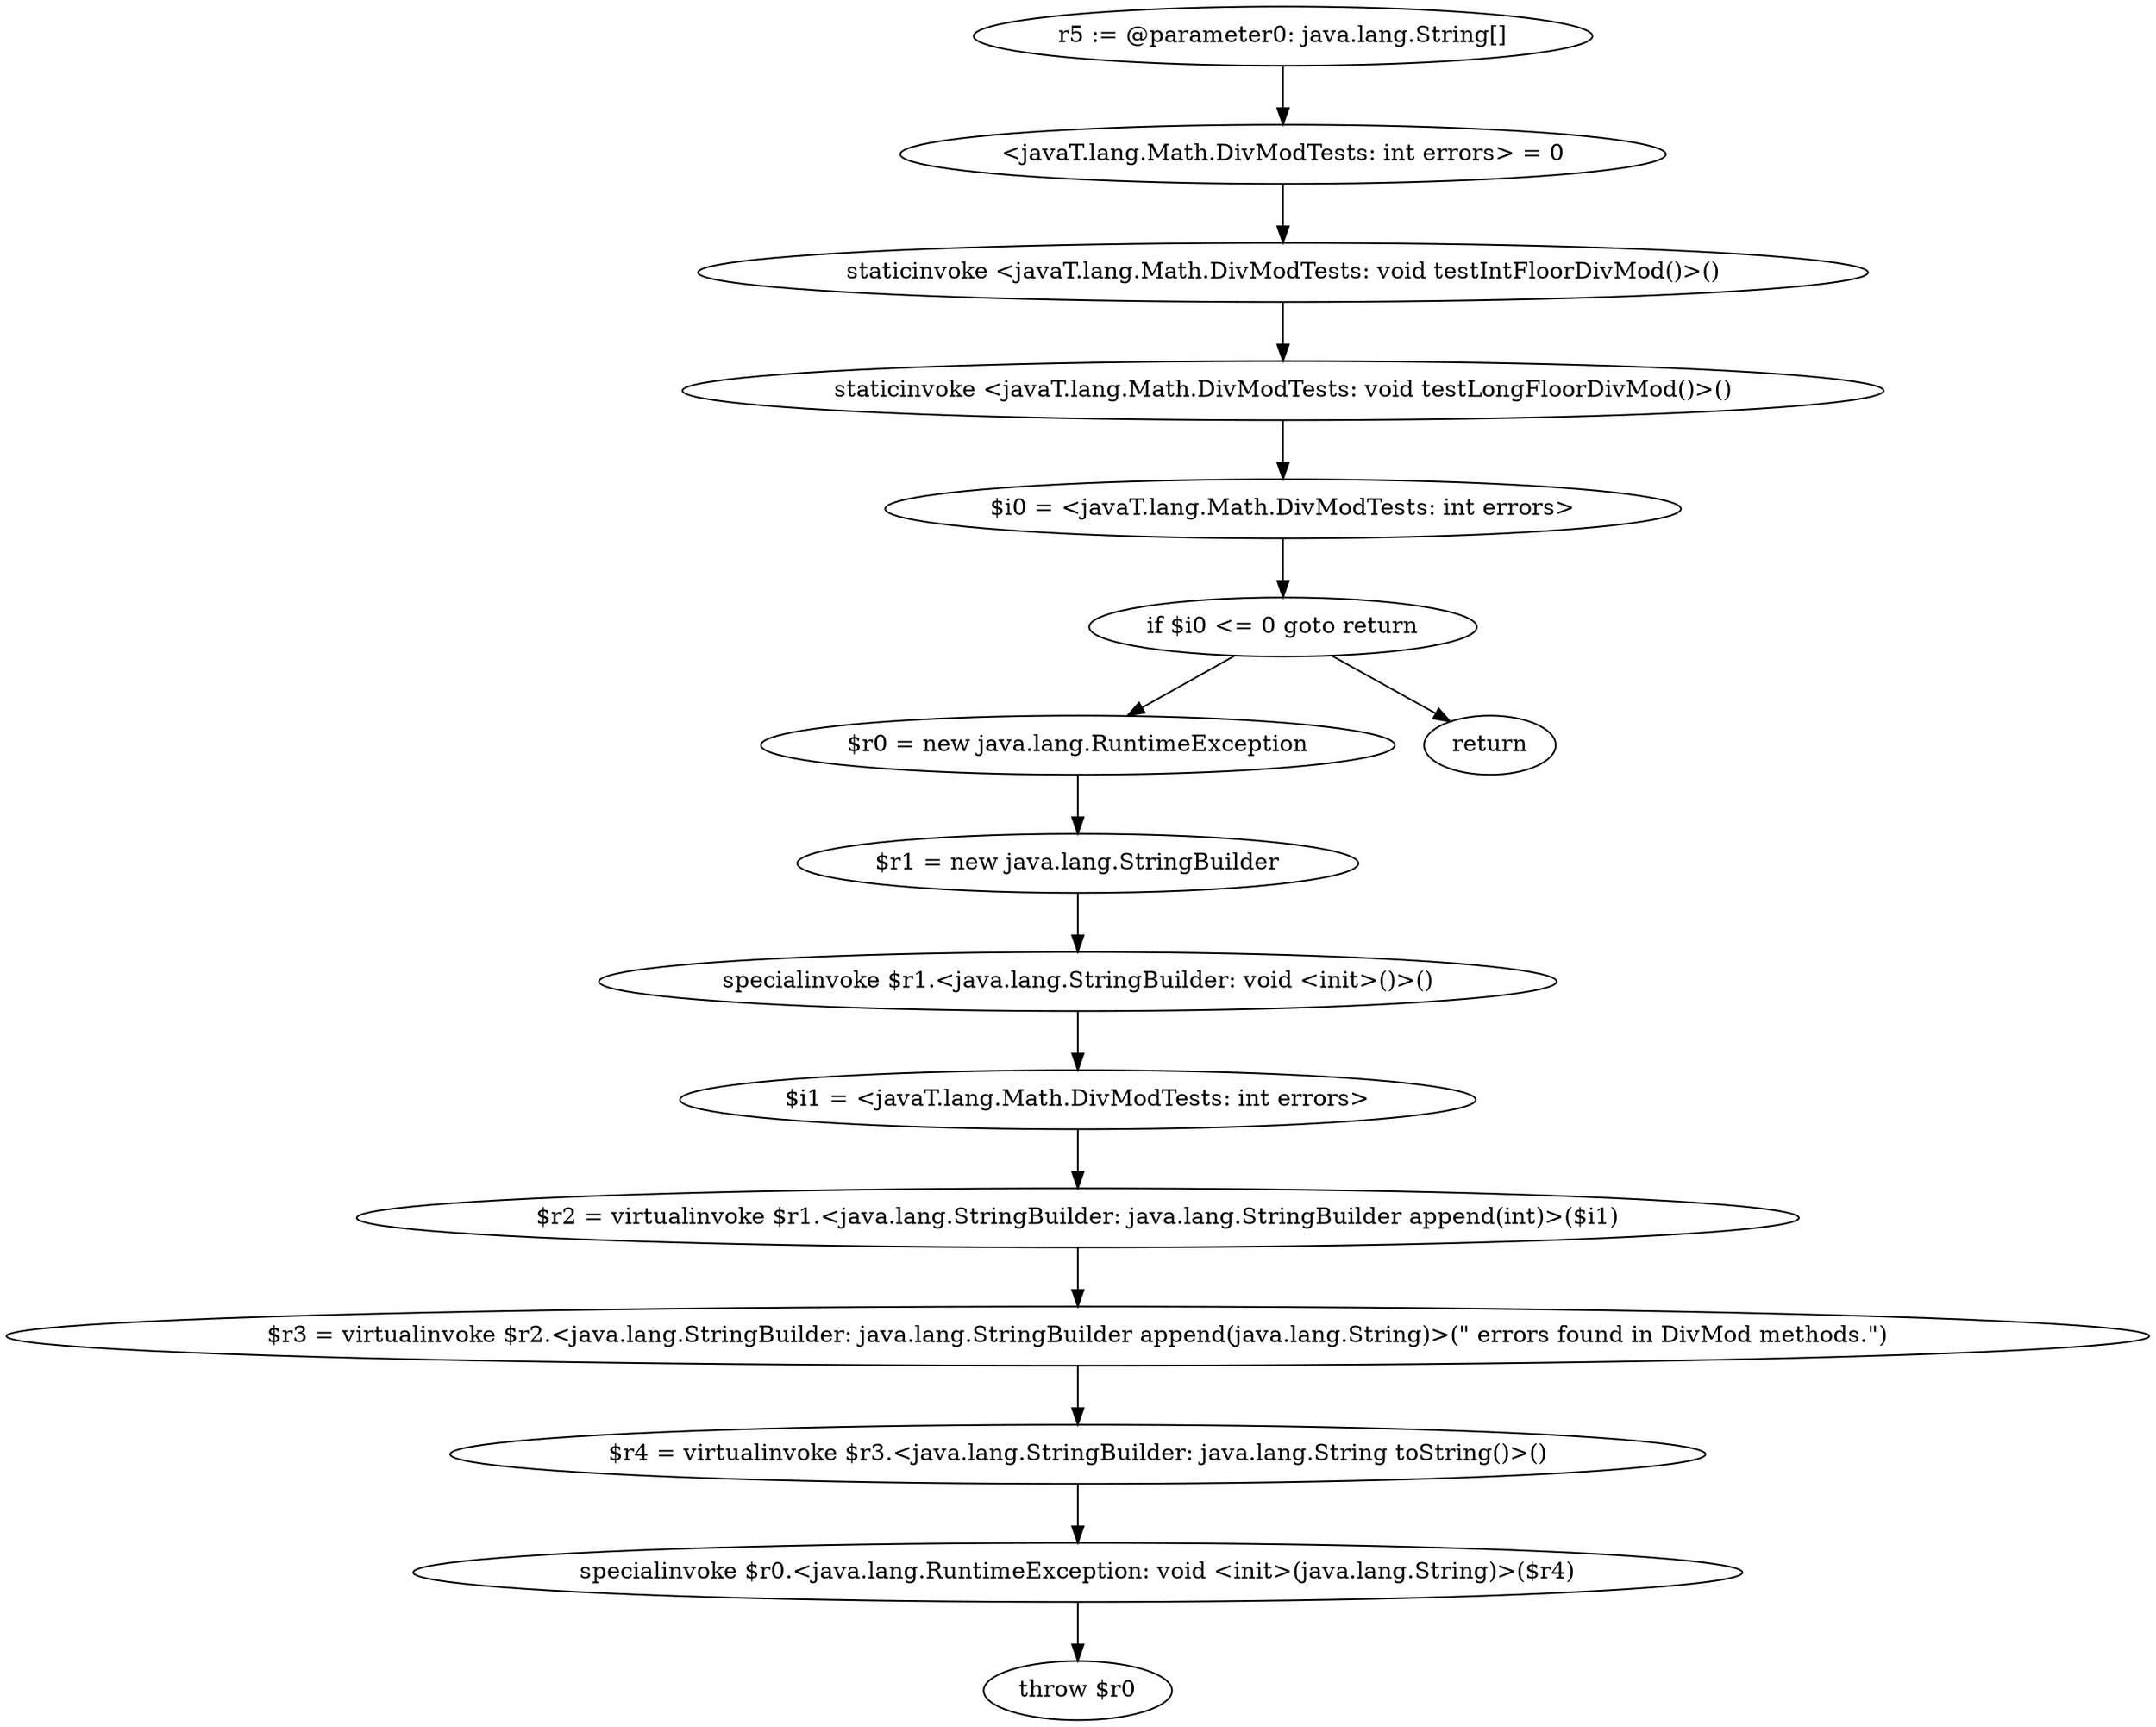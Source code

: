 digraph "unitGraph" {
    "r5 := @parameter0: java.lang.String[]"
    "<javaT.lang.Math.DivModTests: int errors> = 0"
    "staticinvoke <javaT.lang.Math.DivModTests: void testIntFloorDivMod()>()"
    "staticinvoke <javaT.lang.Math.DivModTests: void testLongFloorDivMod()>()"
    "$i0 = <javaT.lang.Math.DivModTests: int errors>"
    "if $i0 <= 0 goto return"
    "$r0 = new java.lang.RuntimeException"
    "$r1 = new java.lang.StringBuilder"
    "specialinvoke $r1.<java.lang.StringBuilder: void <init>()>()"
    "$i1 = <javaT.lang.Math.DivModTests: int errors>"
    "$r2 = virtualinvoke $r1.<java.lang.StringBuilder: java.lang.StringBuilder append(int)>($i1)"
    "$r3 = virtualinvoke $r2.<java.lang.StringBuilder: java.lang.StringBuilder append(java.lang.String)>(\" errors found in DivMod methods.\")"
    "$r4 = virtualinvoke $r3.<java.lang.StringBuilder: java.lang.String toString()>()"
    "specialinvoke $r0.<java.lang.RuntimeException: void <init>(java.lang.String)>($r4)"
    "throw $r0"
    "return"
    "r5 := @parameter0: java.lang.String[]"->"<javaT.lang.Math.DivModTests: int errors> = 0";
    "<javaT.lang.Math.DivModTests: int errors> = 0"->"staticinvoke <javaT.lang.Math.DivModTests: void testIntFloorDivMod()>()";
    "staticinvoke <javaT.lang.Math.DivModTests: void testIntFloorDivMod()>()"->"staticinvoke <javaT.lang.Math.DivModTests: void testLongFloorDivMod()>()";
    "staticinvoke <javaT.lang.Math.DivModTests: void testLongFloorDivMod()>()"->"$i0 = <javaT.lang.Math.DivModTests: int errors>";
    "$i0 = <javaT.lang.Math.DivModTests: int errors>"->"if $i0 <= 0 goto return";
    "if $i0 <= 0 goto return"->"$r0 = new java.lang.RuntimeException";
    "if $i0 <= 0 goto return"->"return";
    "$r0 = new java.lang.RuntimeException"->"$r1 = new java.lang.StringBuilder";
    "$r1 = new java.lang.StringBuilder"->"specialinvoke $r1.<java.lang.StringBuilder: void <init>()>()";
    "specialinvoke $r1.<java.lang.StringBuilder: void <init>()>()"->"$i1 = <javaT.lang.Math.DivModTests: int errors>";
    "$i1 = <javaT.lang.Math.DivModTests: int errors>"->"$r2 = virtualinvoke $r1.<java.lang.StringBuilder: java.lang.StringBuilder append(int)>($i1)";
    "$r2 = virtualinvoke $r1.<java.lang.StringBuilder: java.lang.StringBuilder append(int)>($i1)"->"$r3 = virtualinvoke $r2.<java.lang.StringBuilder: java.lang.StringBuilder append(java.lang.String)>(\" errors found in DivMod methods.\")";
    "$r3 = virtualinvoke $r2.<java.lang.StringBuilder: java.lang.StringBuilder append(java.lang.String)>(\" errors found in DivMod methods.\")"->"$r4 = virtualinvoke $r3.<java.lang.StringBuilder: java.lang.String toString()>()";
    "$r4 = virtualinvoke $r3.<java.lang.StringBuilder: java.lang.String toString()>()"->"specialinvoke $r0.<java.lang.RuntimeException: void <init>(java.lang.String)>($r4)";
    "specialinvoke $r0.<java.lang.RuntimeException: void <init>(java.lang.String)>($r4)"->"throw $r0";
}
